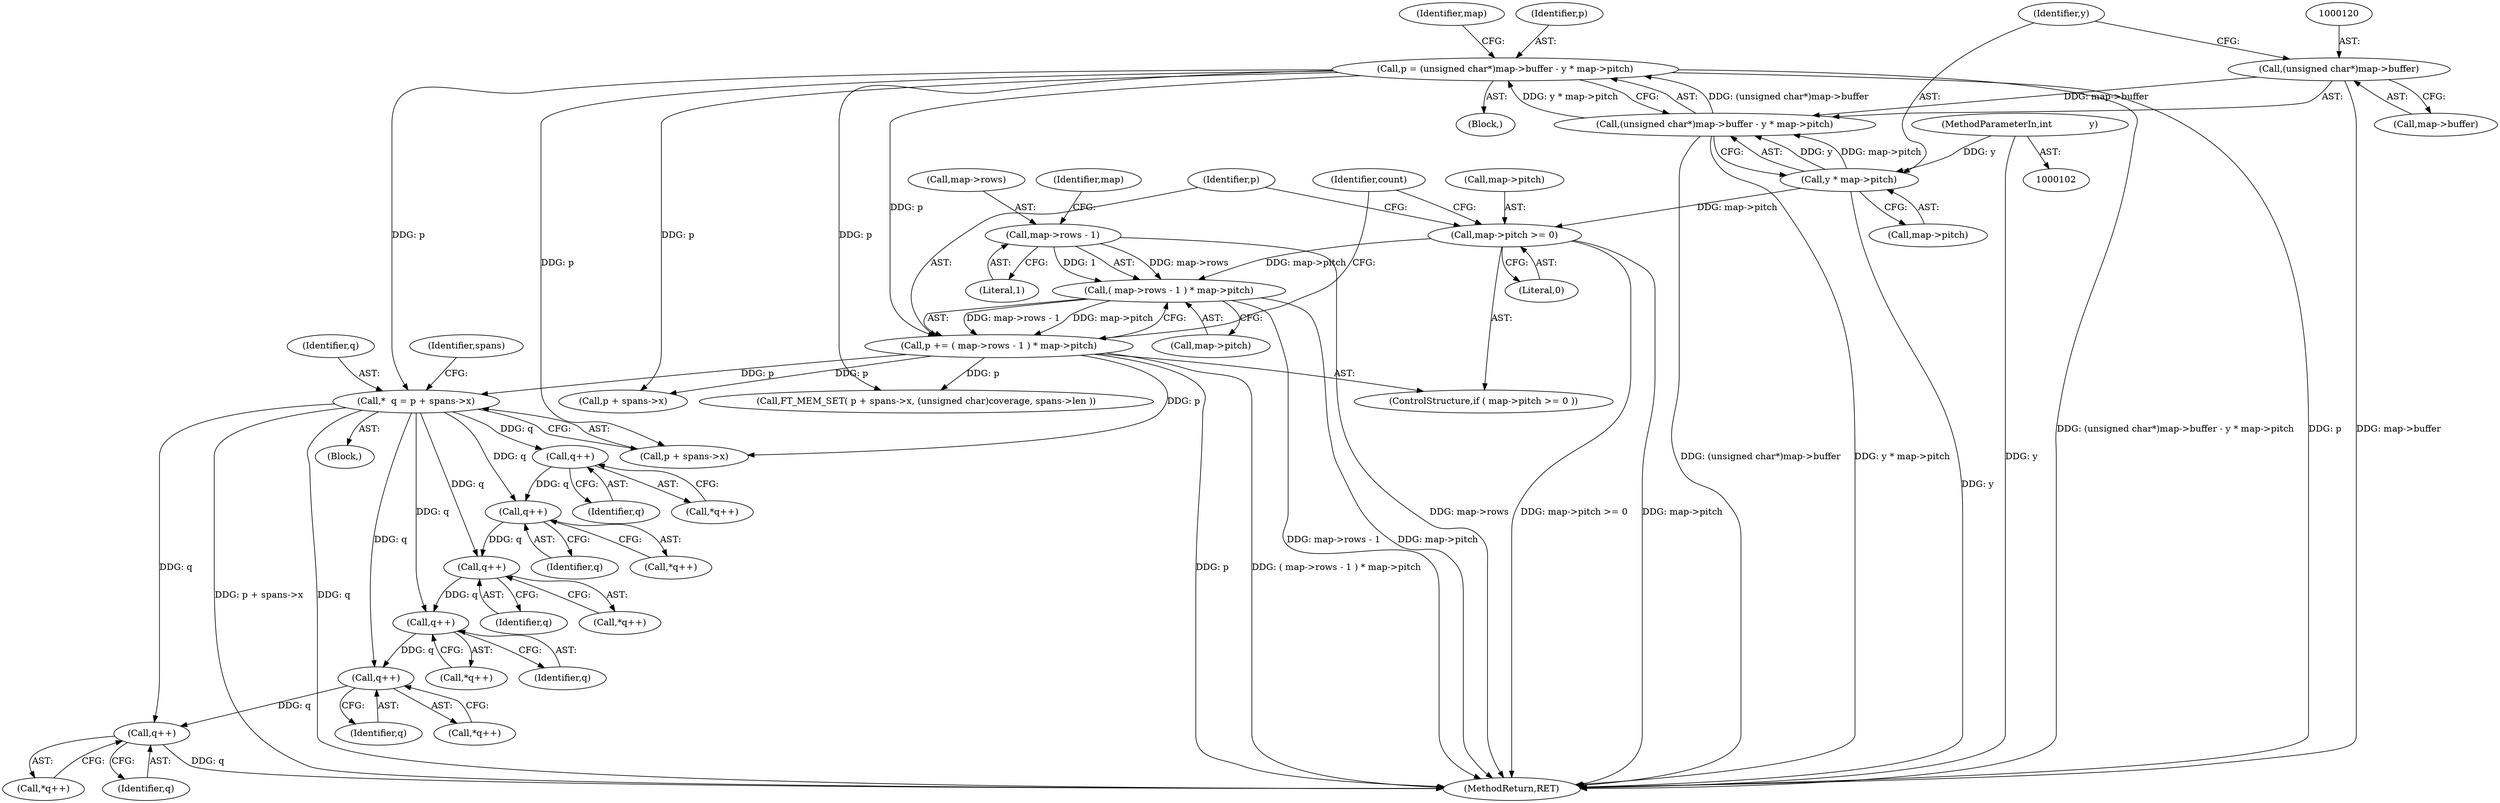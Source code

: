 digraph "1_savannah_6305b869d86ff415a33576df6d43729673c66eee@pointer" {
"1000209" [label="(Call,q++)"];
"1000186" [label="(Call,*  q = p + spans->x)"];
"1000116" [label="(Call,p = (unsigned char*)map->buffer - y * map->pitch)"];
"1000118" [label="(Call,(unsigned char*)map->buffer - y * map->pitch)"];
"1000119" [label="(Call,(unsigned char*)map->buffer)"];
"1000124" [label="(Call,y * map->pitch)"];
"1000103" [label="(MethodParameterIn,int             y)"];
"1000135" [label="(Call,p += ( map->rows - 1 ) * map->pitch)"];
"1000137" [label="(Call,( map->rows - 1 ) * map->pitch)"];
"1000138" [label="(Call,map->rows - 1)"];
"1000130" [label="(Call,map->pitch >= 0)"];
"1000201" [label="(Call,q++)"];
"1000217" [label="(Call,q++)"];
"1000225" [label="(Call,q++)"];
"1000233" [label="(Call,q++)"];
"1000241" [label="(Call,q++)"];
"1000135" [label="(Call,p += ( map->rows - 1 ) * map->pitch)"];
"1000201" [label="(Call,q++)"];
"1000142" [label="(Literal,1)"];
"1000148" [label="(Identifier,count)"];
"1000195" [label="(Identifier,spans)"];
"1000138" [label="(Call,map->rows - 1)"];
"1000254" [label="(MethodReturn,RET)"];
"1000217" [label="(Call,q++)"];
"1000234" [label="(Identifier,q)"];
"1000208" [label="(Call,*q++)"];
"1000117" [label="(Identifier,p)"];
"1000119" [label="(Call,(unsigned char*)map->buffer)"];
"1000216" [label="(Call,*q++)"];
"1000224" [label="(Call,*q++)"];
"1000139" [label="(Call,map->rows)"];
"1000218" [label="(Identifier,q)"];
"1000226" [label="(Identifier,q)"];
"1000171" [label="(Call,FT_MEM_SET( p + spans->x, (unsigned char)coverage, spans->len ))"];
"1000233" [label="(Call,q++)"];
"1000225" [label="(Call,q++)"];
"1000241" [label="(Call,q++)"];
"1000202" [label="(Identifier,q)"];
"1000209" [label="(Call,q++)"];
"1000187" [label="(Identifier,q)"];
"1000200" [label="(Call,*q++)"];
"1000240" [label="(Call,*q++)"];
"1000186" [label="(Call,*  q = p + spans->x)"];
"1000125" [label="(Identifier,y)"];
"1000131" [label="(Call,map->pitch)"];
"1000144" [label="(Identifier,map)"];
"1000242" [label="(Identifier,q)"];
"1000143" [label="(Call,map->pitch)"];
"1000107" [label="(Block,)"];
"1000116" [label="(Call,p = (unsigned char*)map->buffer - y * map->pitch)"];
"1000137" [label="(Call,( map->rows - 1 ) * map->pitch)"];
"1000232" [label="(Call,*q++)"];
"1000132" [label="(Identifier,map)"];
"1000118" [label="(Call,(unsigned char*)map->buffer - y * map->pitch)"];
"1000121" [label="(Call,map->buffer)"];
"1000184" [label="(Block,)"];
"1000103" [label="(MethodParameterIn,int             y)"];
"1000210" [label="(Identifier,q)"];
"1000124" [label="(Call,y * map->pitch)"];
"1000126" [label="(Call,map->pitch)"];
"1000130" [label="(Call,map->pitch >= 0)"];
"1000129" [label="(ControlStructure,if ( map->pitch >= 0 ))"];
"1000136" [label="(Identifier,p)"];
"1000134" [label="(Literal,0)"];
"1000188" [label="(Call,p + spans->x)"];
"1000172" [label="(Call,p + spans->x)"];
"1000209" -> "1000208"  [label="AST: "];
"1000209" -> "1000210"  [label="CFG: "];
"1000210" -> "1000209"  [label="AST: "];
"1000208" -> "1000209"  [label="CFG: "];
"1000186" -> "1000209"  [label="DDG: q"];
"1000201" -> "1000209"  [label="DDG: q"];
"1000209" -> "1000217"  [label="DDG: q"];
"1000186" -> "1000184"  [label="AST: "];
"1000186" -> "1000188"  [label="CFG: "];
"1000187" -> "1000186"  [label="AST: "];
"1000188" -> "1000186"  [label="AST: "];
"1000195" -> "1000186"  [label="CFG: "];
"1000186" -> "1000254"  [label="DDG: p + spans->x"];
"1000186" -> "1000254"  [label="DDG: q"];
"1000116" -> "1000186"  [label="DDG: p"];
"1000135" -> "1000186"  [label="DDG: p"];
"1000186" -> "1000201"  [label="DDG: q"];
"1000186" -> "1000217"  [label="DDG: q"];
"1000186" -> "1000225"  [label="DDG: q"];
"1000186" -> "1000233"  [label="DDG: q"];
"1000186" -> "1000241"  [label="DDG: q"];
"1000116" -> "1000107"  [label="AST: "];
"1000116" -> "1000118"  [label="CFG: "];
"1000117" -> "1000116"  [label="AST: "];
"1000118" -> "1000116"  [label="AST: "];
"1000132" -> "1000116"  [label="CFG: "];
"1000116" -> "1000254"  [label="DDG: (unsigned char*)map->buffer - y * map->pitch"];
"1000116" -> "1000254"  [label="DDG: p"];
"1000118" -> "1000116"  [label="DDG: (unsigned char*)map->buffer"];
"1000118" -> "1000116"  [label="DDG: y * map->pitch"];
"1000116" -> "1000135"  [label="DDG: p"];
"1000116" -> "1000171"  [label="DDG: p"];
"1000116" -> "1000172"  [label="DDG: p"];
"1000116" -> "1000188"  [label="DDG: p"];
"1000118" -> "1000124"  [label="CFG: "];
"1000119" -> "1000118"  [label="AST: "];
"1000124" -> "1000118"  [label="AST: "];
"1000118" -> "1000254"  [label="DDG: (unsigned char*)map->buffer"];
"1000118" -> "1000254"  [label="DDG: y * map->pitch"];
"1000119" -> "1000118"  [label="DDG: map->buffer"];
"1000124" -> "1000118"  [label="DDG: y"];
"1000124" -> "1000118"  [label="DDG: map->pitch"];
"1000119" -> "1000121"  [label="CFG: "];
"1000120" -> "1000119"  [label="AST: "];
"1000121" -> "1000119"  [label="AST: "];
"1000125" -> "1000119"  [label="CFG: "];
"1000119" -> "1000254"  [label="DDG: map->buffer"];
"1000124" -> "1000126"  [label="CFG: "];
"1000125" -> "1000124"  [label="AST: "];
"1000126" -> "1000124"  [label="AST: "];
"1000124" -> "1000254"  [label="DDG: y"];
"1000103" -> "1000124"  [label="DDG: y"];
"1000124" -> "1000130"  [label="DDG: map->pitch"];
"1000103" -> "1000102"  [label="AST: "];
"1000103" -> "1000254"  [label="DDG: y"];
"1000135" -> "1000129"  [label="AST: "];
"1000135" -> "1000137"  [label="CFG: "];
"1000136" -> "1000135"  [label="AST: "];
"1000137" -> "1000135"  [label="AST: "];
"1000148" -> "1000135"  [label="CFG: "];
"1000135" -> "1000254"  [label="DDG: p"];
"1000135" -> "1000254"  [label="DDG: ( map->rows - 1 ) * map->pitch"];
"1000137" -> "1000135"  [label="DDG: map->rows - 1"];
"1000137" -> "1000135"  [label="DDG: map->pitch"];
"1000135" -> "1000171"  [label="DDG: p"];
"1000135" -> "1000172"  [label="DDG: p"];
"1000135" -> "1000188"  [label="DDG: p"];
"1000137" -> "1000143"  [label="CFG: "];
"1000138" -> "1000137"  [label="AST: "];
"1000143" -> "1000137"  [label="AST: "];
"1000137" -> "1000254"  [label="DDG: map->pitch"];
"1000137" -> "1000254"  [label="DDG: map->rows - 1"];
"1000138" -> "1000137"  [label="DDG: map->rows"];
"1000138" -> "1000137"  [label="DDG: 1"];
"1000130" -> "1000137"  [label="DDG: map->pitch"];
"1000138" -> "1000142"  [label="CFG: "];
"1000139" -> "1000138"  [label="AST: "];
"1000142" -> "1000138"  [label="AST: "];
"1000144" -> "1000138"  [label="CFG: "];
"1000138" -> "1000254"  [label="DDG: map->rows"];
"1000130" -> "1000129"  [label="AST: "];
"1000130" -> "1000134"  [label="CFG: "];
"1000131" -> "1000130"  [label="AST: "];
"1000134" -> "1000130"  [label="AST: "];
"1000136" -> "1000130"  [label="CFG: "];
"1000148" -> "1000130"  [label="CFG: "];
"1000130" -> "1000254"  [label="DDG: map->pitch >= 0"];
"1000130" -> "1000254"  [label="DDG: map->pitch"];
"1000201" -> "1000200"  [label="AST: "];
"1000201" -> "1000202"  [label="CFG: "];
"1000202" -> "1000201"  [label="AST: "];
"1000200" -> "1000201"  [label="CFG: "];
"1000217" -> "1000216"  [label="AST: "];
"1000217" -> "1000218"  [label="CFG: "];
"1000218" -> "1000217"  [label="AST: "];
"1000216" -> "1000217"  [label="CFG: "];
"1000217" -> "1000225"  [label="DDG: q"];
"1000225" -> "1000224"  [label="AST: "];
"1000225" -> "1000226"  [label="CFG: "];
"1000226" -> "1000225"  [label="AST: "];
"1000224" -> "1000225"  [label="CFG: "];
"1000225" -> "1000233"  [label="DDG: q"];
"1000233" -> "1000232"  [label="AST: "];
"1000233" -> "1000234"  [label="CFG: "];
"1000234" -> "1000233"  [label="AST: "];
"1000232" -> "1000233"  [label="CFG: "];
"1000233" -> "1000241"  [label="DDG: q"];
"1000241" -> "1000240"  [label="AST: "];
"1000241" -> "1000242"  [label="CFG: "];
"1000242" -> "1000241"  [label="AST: "];
"1000240" -> "1000241"  [label="CFG: "];
"1000241" -> "1000254"  [label="DDG: q"];
}
